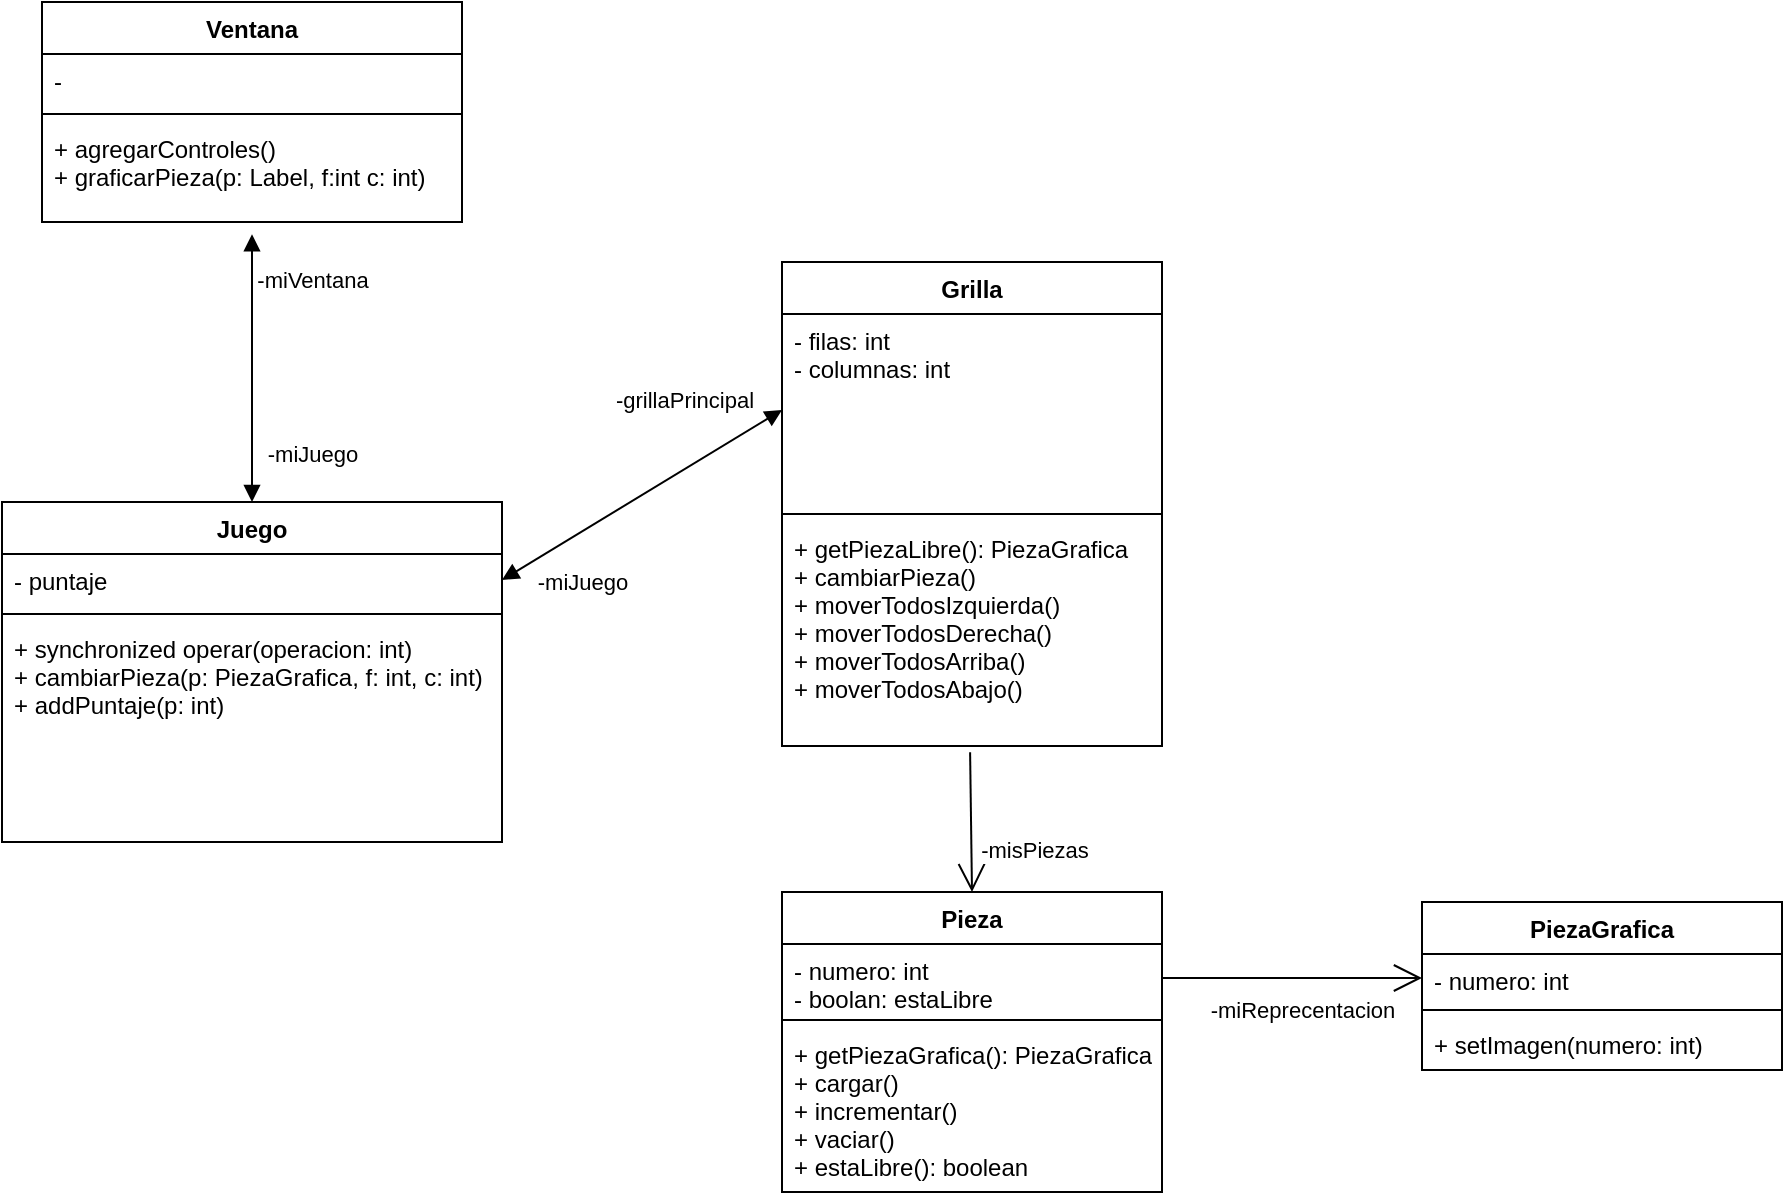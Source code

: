 <mxfile version="15.5.2" type="device"><diagram id="C5RBs43oDa-KdzZeNtuy" name="Page-1"><mxGraphModel dx="1138" dy="490" grid="1" gridSize="10" guides="1" tooltips="1" connect="1" arrows="1" fold="1" page="1" pageScale="1" pageWidth="827" pageHeight="1169" math="0" shadow="0"><root><mxCell id="WIyWlLk6GJQsqaUBKTNV-0"/><mxCell id="WIyWlLk6GJQsqaUBKTNV-1" parent="WIyWlLk6GJQsqaUBKTNV-0"/><mxCell id="1CvyE3auWk7zarqkNsog-0" value="Juego" style="swimlane;fontStyle=1;align=center;verticalAlign=top;childLayout=stackLayout;horizontal=1;startSize=26;horizontalStack=0;resizeParent=1;resizeParentMax=0;resizeLast=0;collapsible=1;marginBottom=0;" parent="WIyWlLk6GJQsqaUBKTNV-1" vertex="1"><mxGeometry x="90" y="390" width="250" height="170" as="geometry"/></mxCell><mxCell id="1CvyE3auWk7zarqkNsog-1" value="- puntaje" style="text;strokeColor=none;fillColor=none;align=left;verticalAlign=top;spacingLeft=4;spacingRight=4;overflow=hidden;rotatable=0;points=[[0,0.5],[1,0.5]];portConstraint=eastwest;" parent="1CvyE3auWk7zarqkNsog-0" vertex="1"><mxGeometry y="26" width="250" height="26" as="geometry"/></mxCell><mxCell id="1CvyE3auWk7zarqkNsog-2" value="" style="line;strokeWidth=1;fillColor=none;align=left;verticalAlign=middle;spacingTop=-1;spacingLeft=3;spacingRight=3;rotatable=0;labelPosition=right;points=[];portConstraint=eastwest;" parent="1CvyE3auWk7zarqkNsog-0" vertex="1"><mxGeometry y="52" width="250" height="8" as="geometry"/></mxCell><mxCell id="1CvyE3auWk7zarqkNsog-3" value="+ synchronized operar(operacion: int)&#10;+ cambiarPieza(p: PiezaGrafica, f: int, c: int)&#10;+ addPuntaje(p: int)" style="text;strokeColor=none;fillColor=none;align=left;verticalAlign=top;spacingLeft=4;spacingRight=4;overflow=hidden;rotatable=0;points=[[0,0.5],[1,0.5]];portConstraint=eastwest;" parent="1CvyE3auWk7zarqkNsog-0" vertex="1"><mxGeometry y="60" width="250" height="110" as="geometry"/></mxCell><mxCell id="1CvyE3auWk7zarqkNsog-4" value="Ventana" style="swimlane;fontStyle=1;align=center;verticalAlign=top;childLayout=stackLayout;horizontal=1;startSize=26;horizontalStack=0;resizeParent=1;resizeParentMax=0;resizeLast=0;collapsible=1;marginBottom=0;" parent="WIyWlLk6GJQsqaUBKTNV-1" vertex="1"><mxGeometry x="110" y="140" width="210" height="110" as="geometry"/></mxCell><mxCell id="1CvyE3auWk7zarqkNsog-5" value="-" style="text;strokeColor=none;fillColor=none;align=left;verticalAlign=top;spacingLeft=4;spacingRight=4;overflow=hidden;rotatable=0;points=[[0,0.5],[1,0.5]];portConstraint=eastwest;" parent="1CvyE3auWk7zarqkNsog-4" vertex="1"><mxGeometry y="26" width="210" height="26" as="geometry"/></mxCell><mxCell id="1CvyE3auWk7zarqkNsog-6" value="" style="line;strokeWidth=1;fillColor=none;align=left;verticalAlign=middle;spacingTop=-1;spacingLeft=3;spacingRight=3;rotatable=0;labelPosition=right;points=[];portConstraint=eastwest;" parent="1CvyE3auWk7zarqkNsog-4" vertex="1"><mxGeometry y="52" width="210" height="8" as="geometry"/></mxCell><mxCell id="1CvyE3auWk7zarqkNsog-7" value="+ agregarControles()&#10;+ graficarPieza(p: Label, f:int c: int)" style="text;strokeColor=none;fillColor=none;align=left;verticalAlign=top;spacingLeft=4;spacingRight=4;overflow=hidden;rotatable=0;points=[[0,0.5],[1,0.5]];portConstraint=eastwest;" parent="1CvyE3auWk7zarqkNsog-4" vertex="1"><mxGeometry y="60" width="210" height="50" as="geometry"/></mxCell><mxCell id="1CvyE3auWk7zarqkNsog-8" value="Grilla" style="swimlane;fontStyle=1;align=center;verticalAlign=top;childLayout=stackLayout;horizontal=1;startSize=26;horizontalStack=0;resizeParent=1;resizeParentMax=0;resizeLast=0;collapsible=1;marginBottom=0;" parent="WIyWlLk6GJQsqaUBKTNV-1" vertex="1"><mxGeometry x="480" y="270" width="190" height="242" as="geometry"/></mxCell><mxCell id="1CvyE3auWk7zarqkNsog-9" value="- filas: int&#10;- columnas: int" style="text;strokeColor=none;fillColor=none;align=left;verticalAlign=top;spacingLeft=4;spacingRight=4;overflow=hidden;rotatable=0;points=[[0,0.5],[1,0.5]];portConstraint=eastwest;" parent="1CvyE3auWk7zarqkNsog-8" vertex="1"><mxGeometry y="26" width="190" height="96" as="geometry"/></mxCell><mxCell id="1CvyE3auWk7zarqkNsog-10" value="" style="line;strokeWidth=1;fillColor=none;align=left;verticalAlign=middle;spacingTop=-1;spacingLeft=3;spacingRight=3;rotatable=0;labelPosition=right;points=[];portConstraint=eastwest;" parent="1CvyE3auWk7zarqkNsog-8" vertex="1"><mxGeometry y="122" width="190" height="8" as="geometry"/></mxCell><mxCell id="1CvyE3auWk7zarqkNsog-11" value="+ getPiezaLibre(): PiezaGrafica&#10;+ cambiarPieza()&#10;+ moverTodosIzquierda()&#10;+ moverTodosDerecha()&#10;+ moverTodosArriba()&#10;+ moverTodosAbajo()" style="text;strokeColor=none;fillColor=none;align=left;verticalAlign=top;spacingLeft=4;spacingRight=4;overflow=hidden;rotatable=0;points=[[0,0.5],[1,0.5]];portConstraint=eastwest;" parent="1CvyE3auWk7zarqkNsog-8" vertex="1"><mxGeometry y="130" width="190" height="112" as="geometry"/></mxCell><mxCell id="1CvyE3auWk7zarqkNsog-19" value="" style="endArrow=block;startArrow=block;endFill=1;startFill=1;html=1;rounded=0;entryX=0.5;entryY=1.122;entryDx=0;entryDy=0;entryPerimeter=0;exitX=0.5;exitY=0;exitDx=0;exitDy=0;" parent="WIyWlLk6GJQsqaUBKTNV-1" source="1CvyE3auWk7zarqkNsog-0" target="1CvyE3auWk7zarqkNsog-7" edge="1"><mxGeometry width="160" relative="1" as="geometry"><mxPoint x="505" y="390" as="sourcePoint"/><mxPoint x="665" y="390" as="targetPoint"/></mxGeometry></mxCell><mxCell id="1CvyE3auWk7zarqkNsog-21" value="-miVentana" style="edgeLabel;html=1;align=center;verticalAlign=middle;resizable=0;points=[];" parent="1CvyE3auWk7zarqkNsog-19" vertex="1" connectable="0"><mxGeometry x="0.658" relative="1" as="geometry"><mxPoint x="30" as="offset"/></mxGeometry></mxCell><mxCell id="1CvyE3auWk7zarqkNsog-22" value="-miJuego" style="edgeLabel;html=1;align=center;verticalAlign=middle;resizable=0;points=[];" parent="1CvyE3auWk7zarqkNsog-19" vertex="1" connectable="0"><mxGeometry x="-0.535" relative="1" as="geometry"><mxPoint x="30" y="7" as="offset"/></mxGeometry></mxCell><mxCell id="1CvyE3auWk7zarqkNsog-20" value="" style="endArrow=block;startArrow=block;endFill=1;startFill=1;html=1;rounded=0;exitX=1;exitY=0.5;exitDx=0;exitDy=0;entryX=0;entryY=0.5;entryDx=0;entryDy=0;" parent="WIyWlLk6GJQsqaUBKTNV-1" source="1CvyE3auWk7zarqkNsog-1" target="1CvyE3auWk7zarqkNsog-9" edge="1"><mxGeometry width="160" relative="1" as="geometry"><mxPoint x="480" y="360" as="sourcePoint"/><mxPoint x="640" y="360" as="targetPoint"/></mxGeometry></mxCell><mxCell id="1CvyE3auWk7zarqkNsog-23" value="-miJuego" style="edgeLabel;html=1;align=center;verticalAlign=middle;resizable=0;points=[];" parent="1CvyE3auWk7zarqkNsog-20" vertex="1" connectable="0"><mxGeometry x="-0.718" y="1" relative="1" as="geometry"><mxPoint x="21" y="14" as="offset"/></mxGeometry></mxCell><mxCell id="1CvyE3auWk7zarqkNsog-24" value="-grillaPrincipal" style="edgeLabel;html=1;align=center;verticalAlign=middle;resizable=0;points=[];" parent="1CvyE3auWk7zarqkNsog-20" vertex="1" connectable="0"><mxGeometry x="0.659" y="-2" relative="1" as="geometry"><mxPoint x="-27" y="-21" as="offset"/></mxGeometry></mxCell><mxCell id="1CvyE3auWk7zarqkNsog-25" value="Pieza" style="swimlane;fontStyle=1;align=center;verticalAlign=top;childLayout=stackLayout;horizontal=1;startSize=26;horizontalStack=0;resizeParent=1;resizeParentMax=0;resizeLast=0;collapsible=1;marginBottom=0;" parent="WIyWlLk6GJQsqaUBKTNV-1" vertex="1"><mxGeometry x="480" y="585" width="190" height="150" as="geometry"/></mxCell><mxCell id="1CvyE3auWk7zarqkNsog-26" value="- numero: int&#10;- boolan: estaLibre" style="text;strokeColor=none;fillColor=none;align=left;verticalAlign=top;spacingLeft=4;spacingRight=4;overflow=hidden;rotatable=0;points=[[0,0.5],[1,0.5]];portConstraint=eastwest;" parent="1CvyE3auWk7zarqkNsog-25" vertex="1"><mxGeometry y="26" width="190" height="34" as="geometry"/></mxCell><mxCell id="1CvyE3auWk7zarqkNsog-27" value="" style="line;strokeWidth=1;fillColor=none;align=left;verticalAlign=middle;spacingTop=-1;spacingLeft=3;spacingRight=3;rotatable=0;labelPosition=right;points=[];portConstraint=eastwest;" parent="1CvyE3auWk7zarqkNsog-25" vertex="1"><mxGeometry y="60" width="190" height="8" as="geometry"/></mxCell><mxCell id="1CvyE3auWk7zarqkNsog-28" value="+ getPiezaGrafica(): PiezaGrafica&#10;+ cargar()&#10;+ incrementar()&#10;+ vaciar()&#10;+ estaLibre(): boolean" style="text;strokeColor=none;fillColor=none;align=left;verticalAlign=top;spacingLeft=4;spacingRight=4;overflow=hidden;rotatable=0;points=[[0,0.5],[1,0.5]];portConstraint=eastwest;" parent="1CvyE3auWk7zarqkNsog-25" vertex="1"><mxGeometry y="68" width="190" height="82" as="geometry"/></mxCell><mxCell id="1CvyE3auWk7zarqkNsog-43" value="PiezaGrafica" style="swimlane;fontStyle=1;align=center;verticalAlign=top;childLayout=stackLayout;horizontal=1;startSize=26;horizontalStack=0;resizeParent=1;resizeParentMax=0;resizeLast=0;collapsible=1;marginBottom=0;" parent="WIyWlLk6GJQsqaUBKTNV-1" vertex="1"><mxGeometry x="800" y="590" width="180" height="84" as="geometry"/></mxCell><mxCell id="1CvyE3auWk7zarqkNsog-44" value="- numero: int" style="text;strokeColor=none;fillColor=none;align=left;verticalAlign=top;spacingLeft=4;spacingRight=4;overflow=hidden;rotatable=0;points=[[0,0.5],[1,0.5]];portConstraint=eastwest;" parent="1CvyE3auWk7zarqkNsog-43" vertex="1"><mxGeometry y="26" width="180" height="24" as="geometry"/></mxCell><mxCell id="1CvyE3auWk7zarqkNsog-45" value="" style="line;strokeWidth=1;fillColor=none;align=left;verticalAlign=middle;spacingTop=-1;spacingLeft=3;spacingRight=3;rotatable=0;labelPosition=right;points=[];portConstraint=eastwest;" parent="1CvyE3auWk7zarqkNsog-43" vertex="1"><mxGeometry y="50" width="180" height="8" as="geometry"/></mxCell><mxCell id="1CvyE3auWk7zarqkNsog-46" value="+ setImagen(numero: int)" style="text;strokeColor=none;fillColor=none;align=left;verticalAlign=top;spacingLeft=4;spacingRight=4;overflow=hidden;rotatable=0;points=[[0,0.5],[1,0.5]];portConstraint=eastwest;" parent="1CvyE3auWk7zarqkNsog-43" vertex="1"><mxGeometry y="58" width="180" height="26" as="geometry"/></mxCell><mxCell id="1CvyE3auWk7zarqkNsog-47" value="" style="endArrow=open;endFill=1;endSize=12;html=1;rounded=0;exitX=1;exitY=0.5;exitDx=0;exitDy=0;entryX=0;entryY=0.5;entryDx=0;entryDy=0;" parent="WIyWlLk6GJQsqaUBKTNV-1" source="1CvyE3auWk7zarqkNsog-26" target="1CvyE3auWk7zarqkNsog-44" edge="1"><mxGeometry width="160" relative="1" as="geometry"><mxPoint x="570" y="552" as="sourcePoint"/><mxPoint x="569.52" y="459.376" as="targetPoint"/></mxGeometry></mxCell><mxCell id="1CvyE3auWk7zarqkNsog-48" value="-miReprecentacion" style="edgeLabel;html=1;align=center;verticalAlign=middle;resizable=0;points=[];" parent="1CvyE3auWk7zarqkNsog-47" vertex="1" connectable="0"><mxGeometry x="0.394" y="-2" relative="1" as="geometry"><mxPoint x="-21" y="14" as="offset"/></mxGeometry></mxCell><mxCell id="P5Gx1BA_muaVkev8iaFD-2" value="" style="endArrow=open;endFill=1;endSize=12;html=1;rounded=0;exitX=0.495;exitY=1.028;exitDx=0;exitDy=0;entryX=0.5;entryY=0;entryDx=0;entryDy=0;exitPerimeter=0;" parent="WIyWlLk6GJQsqaUBKTNV-1" source="1CvyE3auWk7zarqkNsog-11" target="1CvyE3auWk7zarqkNsog-25" edge="1"><mxGeometry width="160" relative="1" as="geometry"><mxPoint x="680" y="638" as="sourcePoint"/><mxPoint x="910" y="453.376" as="targetPoint"/></mxGeometry></mxCell><mxCell id="P5Gx1BA_muaVkev8iaFD-3" value="-misPiezas" style="edgeLabel;html=1;align=center;verticalAlign=middle;resizable=0;points=[];" parent="P5Gx1BA_muaVkev8iaFD-2" vertex="1" connectable="0"><mxGeometry x="0.394" y="-2" relative="1" as="geometry"><mxPoint x="33" as="offset"/></mxGeometry></mxCell></root></mxGraphModel></diagram></mxfile>